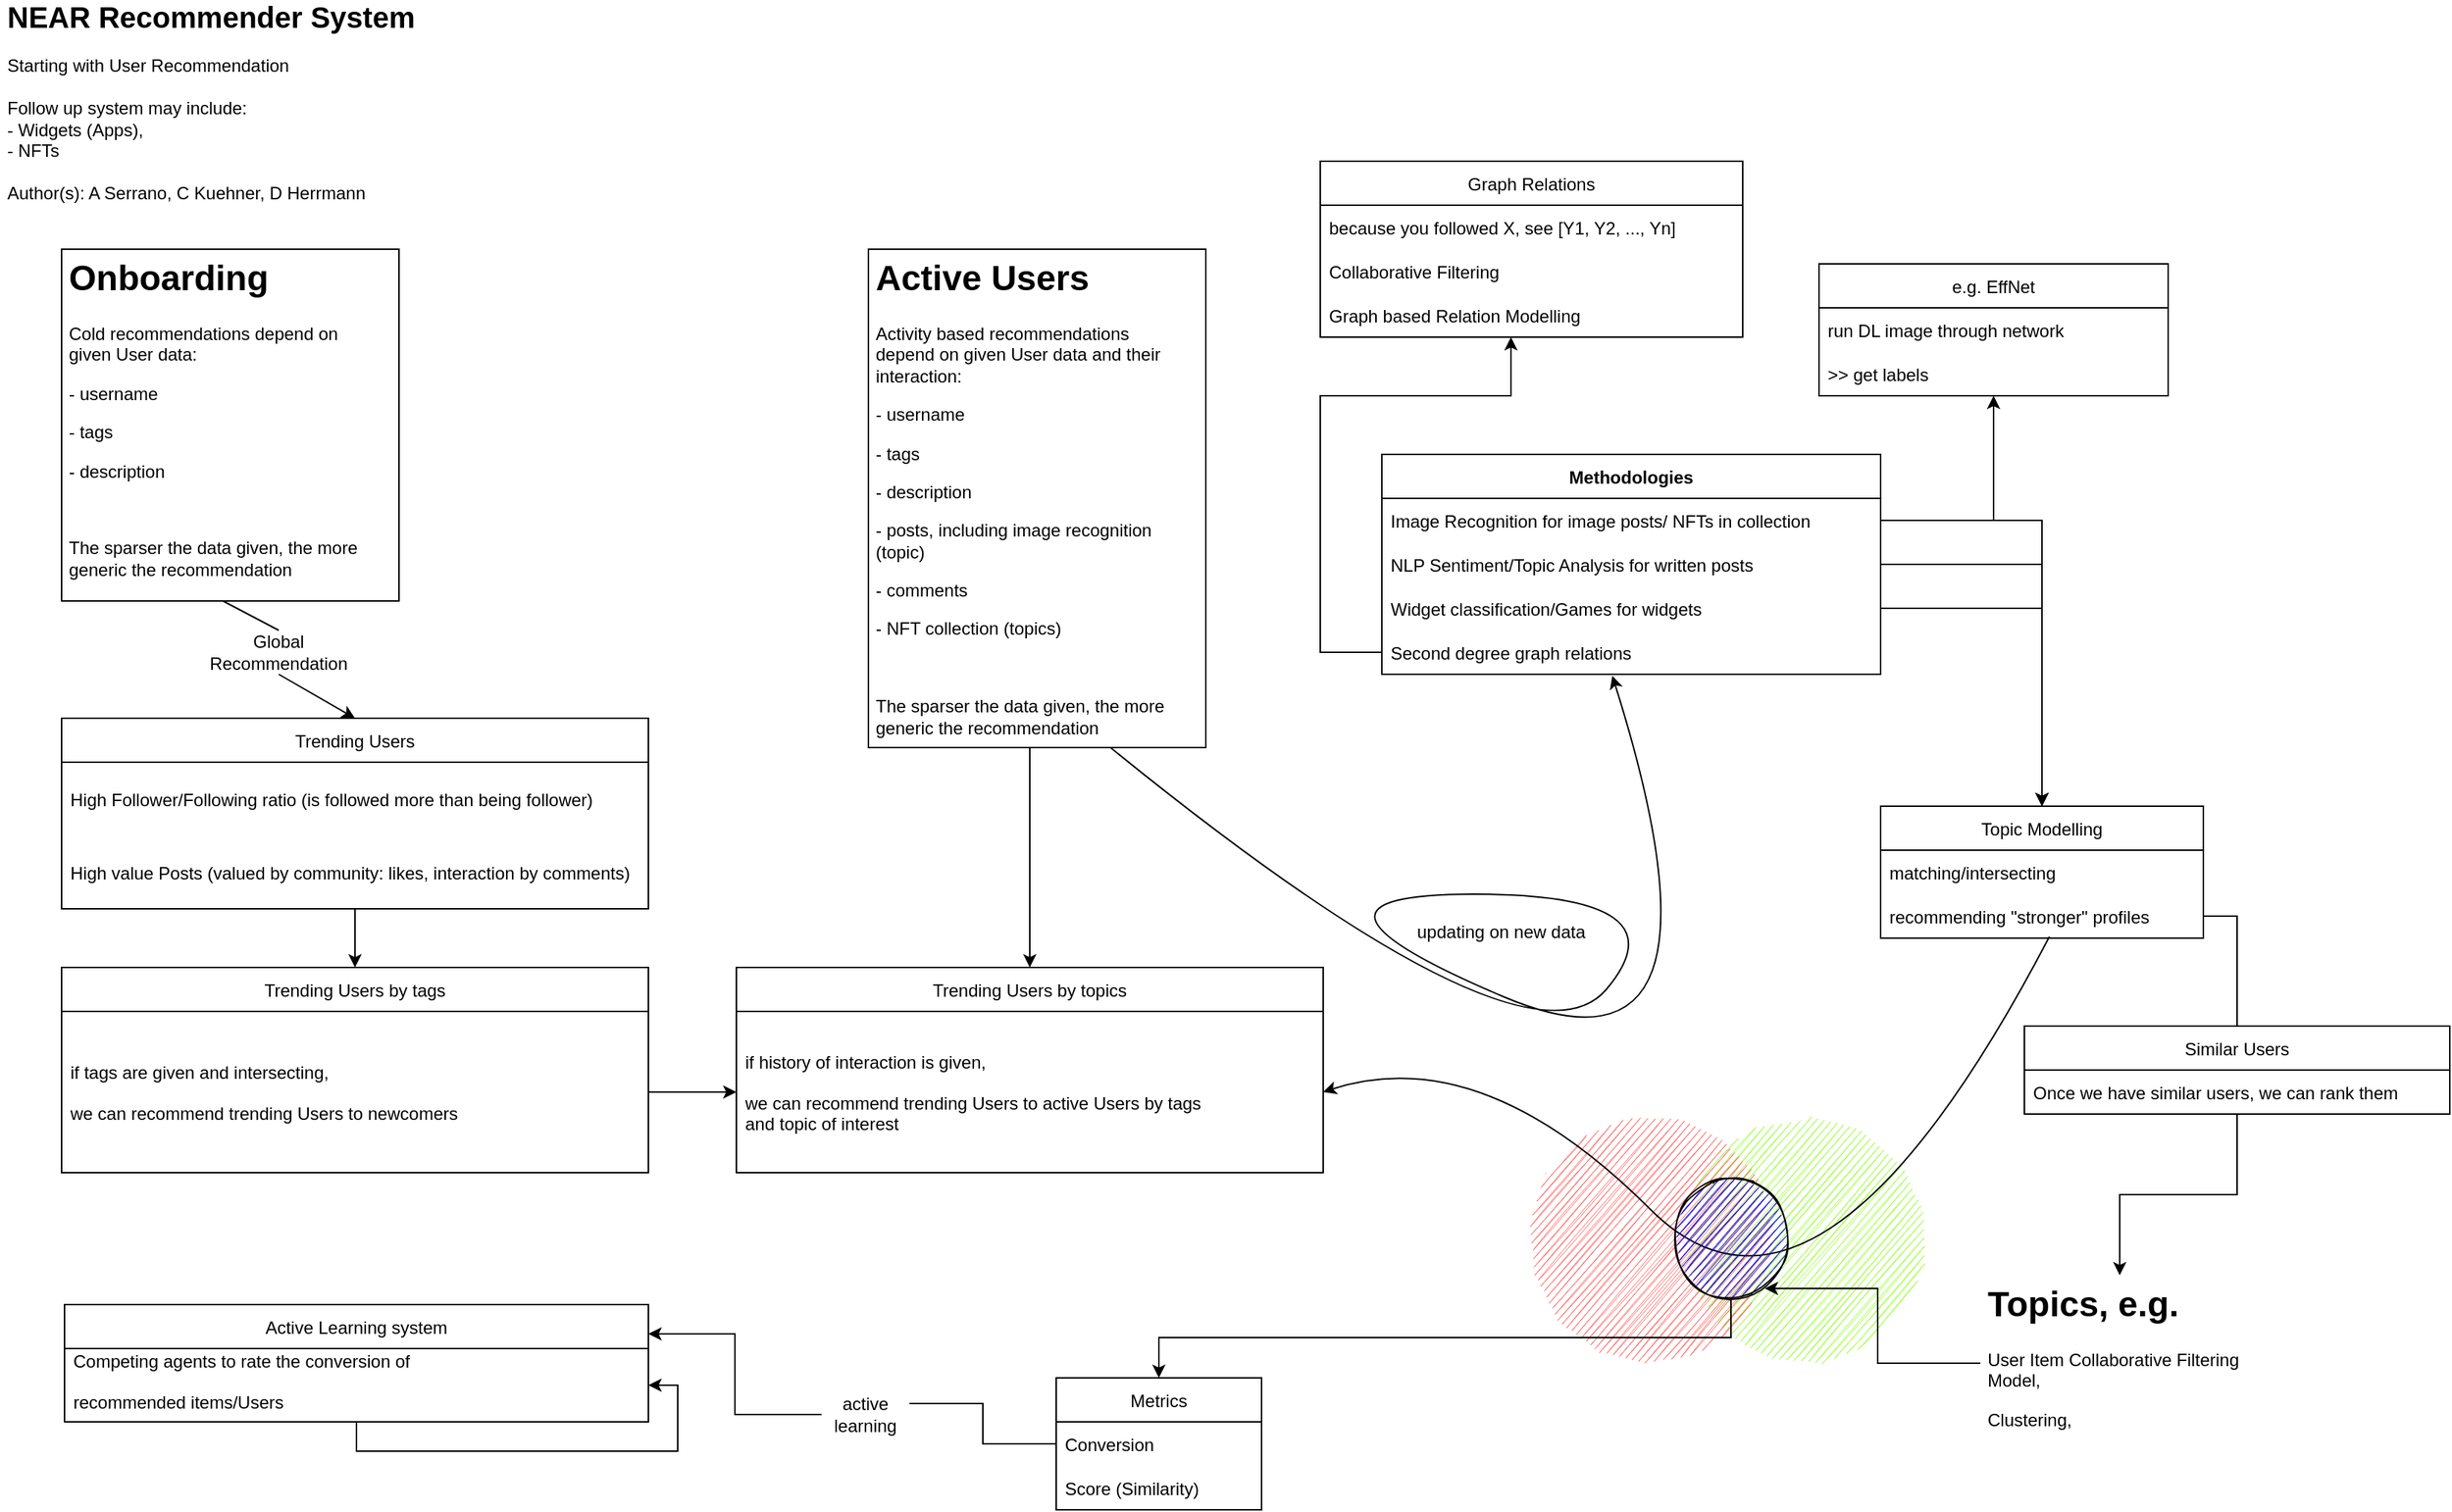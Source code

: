 <mxfile version="18.1.1" type="github">
  <diagram id="LrehfFlCL_miOeviWvcQ" name="Page-1">
    <mxGraphModel dx="1666" dy="820" grid="1" gridSize="10" guides="1" tooltips="1" connect="1" arrows="1" fold="1" page="1" pageScale="1" pageWidth="1654" pageHeight="1169" math="0" shadow="0">
      <root>
        <mxCell id="0" />
        <mxCell id="1" parent="0" />
        <mxCell id="5jSKp_TQGfXwlnwANQmT-19" style="edgeStyle=orthogonalEdgeStyle;rounded=0;orthogonalLoop=1;jettySize=auto;html=1;fontSize=12;" edge="1" parent="1" source="5jSKp_TQGfXwlnwANQmT-6" target="5jSKp_TQGfXwlnwANQmT-20">
          <mxGeometry relative="1" as="geometry">
            <mxPoint x="302" y="690" as="targetPoint" />
          </mxGeometry>
        </mxCell>
        <mxCell id="5jSKp_TQGfXwlnwANQmT-6" value="Trending Users" style="swimlane;fontStyle=0;childLayout=stackLayout;horizontal=1;startSize=30;horizontalStack=0;resizeParent=1;resizeParentMax=0;resizeLast=0;collapsible=1;marginBottom=0;fontSize=12;" vertex="1" parent="1">
          <mxGeometry x="102" y="520" width="400" height="130" as="geometry" />
        </mxCell>
        <mxCell id="5jSKp_TQGfXwlnwANQmT-7" value="High Follower/Following ratio (is followed more than being follower)" style="text;strokeColor=none;fillColor=none;align=left;verticalAlign=middle;spacingLeft=4;spacingRight=4;overflow=hidden;points=[[0,0.5],[1,0.5]];portConstraint=eastwest;rotatable=0;fontSize=12;" vertex="1" parent="5jSKp_TQGfXwlnwANQmT-6">
          <mxGeometry y="30" width="400" height="50" as="geometry" />
        </mxCell>
        <mxCell id="5jSKp_TQGfXwlnwANQmT-8" value="High value Posts (valued by community: likes, interaction by comments)" style="text;strokeColor=none;fillColor=none;align=left;verticalAlign=middle;spacingLeft=4;spacingRight=4;overflow=hidden;points=[[0,0.5],[1,0.5]];portConstraint=eastwest;rotatable=0;fontSize=12;" vertex="1" parent="5jSKp_TQGfXwlnwANQmT-6">
          <mxGeometry y="80" width="400" height="50" as="geometry" />
        </mxCell>
        <mxCell id="5jSKp_TQGfXwlnwANQmT-10" value="&lt;div&gt;&lt;b&gt;&lt;font style=&quot;font-size: 20px;&quot;&gt;NEAR Recommender System&lt;br&gt;&lt;/font&gt;&lt;/b&gt;&lt;/div&gt;&lt;div&gt;&lt;br&gt;&lt;/div&gt;&lt;div&gt;Starting with User Recommendation&lt;/div&gt;&lt;div&gt;&lt;br&gt;&lt;/div&gt;&lt;div&gt;Follow up system may include:&lt;/div&gt;&lt;div&gt;- Widgets (Apps),&lt;/div&gt;&lt;div&gt;- NFTs&lt;/div&gt;&lt;div&gt;&lt;br&gt;&lt;/div&gt;&lt;div&gt;Author(s): A Serrano, C Kuehner, D Herrmann&lt;br&gt;&lt;/div&gt;" style="text;html=1;strokeColor=none;fillColor=none;spacing=5;spacingTop=-20;whiteSpace=wrap;overflow=hidden;rounded=0;fontSize=12;" vertex="1" parent="1">
          <mxGeometry x="60" y="40" width="300" height="140" as="geometry" />
        </mxCell>
        <mxCell id="5jSKp_TQGfXwlnwANQmT-12" value="" style="endArrow=classic;html=1;rounded=0;fontSize=12;entryX=0.5;entryY=0;entryDx=0;entryDy=0;exitX=0.5;exitY=1;exitDx=0;exitDy=0;startArrow=none;" edge="1" parent="1" source="5jSKp_TQGfXwlnwANQmT-91" target="5jSKp_TQGfXwlnwANQmT-6">
          <mxGeometry width="50" height="50" relative="1" as="geometry">
            <mxPoint x="402" y="420" as="sourcePoint" />
            <mxPoint x="452" y="370" as="targetPoint" />
          </mxGeometry>
        </mxCell>
        <mxCell id="5jSKp_TQGfXwlnwANQmT-20" value="Trending Users by tags" style="swimlane;fontStyle=0;childLayout=stackLayout;horizontal=1;startSize=30;horizontalStack=0;resizeParent=1;resizeParentMax=0;resizeLast=0;collapsible=1;marginBottom=0;fontSize=12;" vertex="1" parent="1">
          <mxGeometry x="102" y="690" width="400" height="140" as="geometry" />
        </mxCell>
        <mxCell id="5jSKp_TQGfXwlnwANQmT-21" value="if tags are given and intersecting, &#xa;&#xa;we can recommend trending Users to newcomers" style="text;strokeColor=none;fillColor=none;align=left;verticalAlign=middle;spacingLeft=4;spacingRight=4;overflow=hidden;points=[[0,0.5],[1,0.5]];portConstraint=eastwest;rotatable=0;fontSize=12;" vertex="1" parent="5jSKp_TQGfXwlnwANQmT-20">
          <mxGeometry y="30" width="400" height="110" as="geometry" />
        </mxCell>
        <mxCell id="5jSKp_TQGfXwlnwANQmT-26" value="Trending Users by topics" style="swimlane;fontStyle=0;childLayout=stackLayout;horizontal=1;startSize=30;horizontalStack=0;resizeParent=1;resizeParentMax=0;resizeLast=0;collapsible=1;marginBottom=0;fontSize=12;" vertex="1" parent="1">
          <mxGeometry x="562" y="690" width="400" height="140" as="geometry" />
        </mxCell>
        <mxCell id="5jSKp_TQGfXwlnwANQmT-27" value="if history of interaction is given, &#xa;&#xa;we can recommend trending Users to active Users by tags&#xa;and topic of interest" style="text;strokeColor=none;fillColor=none;align=left;verticalAlign=middle;spacingLeft=4;spacingRight=4;overflow=hidden;points=[[0,0.5],[1,0.5]];portConstraint=eastwest;rotatable=0;fontSize=12;" vertex="1" parent="5jSKp_TQGfXwlnwANQmT-26">
          <mxGeometry y="30" width="400" height="110" as="geometry" />
        </mxCell>
        <mxCell id="5jSKp_TQGfXwlnwANQmT-29" style="edgeStyle=orthogonalEdgeStyle;rounded=0;orthogonalLoop=1;jettySize=auto;html=1;fontSize=12;" edge="1" parent="1" source="5jSKp_TQGfXwlnwANQmT-21" target="5jSKp_TQGfXwlnwANQmT-27">
          <mxGeometry relative="1" as="geometry" />
        </mxCell>
        <mxCell id="5jSKp_TQGfXwlnwANQmT-31" style="edgeStyle=orthogonalEdgeStyle;rounded=0;orthogonalLoop=1;jettySize=auto;html=1;fontSize=12;" edge="1" parent="1" source="5jSKp_TQGfXwlnwANQmT-30" target="5jSKp_TQGfXwlnwANQmT-26">
          <mxGeometry relative="1" as="geometry" />
        </mxCell>
        <mxCell id="5jSKp_TQGfXwlnwANQmT-36" value="Metrics" style="swimlane;fontStyle=0;childLayout=stackLayout;horizontal=1;startSize=30;horizontalStack=0;resizeParent=1;resizeParentMax=0;resizeLast=0;collapsible=1;marginBottom=0;fontSize=12;" vertex="1" parent="1">
          <mxGeometry x="780" y="970" width="140" height="90" as="geometry" />
        </mxCell>
        <mxCell id="5jSKp_TQGfXwlnwANQmT-37" value="Conversion" style="text;strokeColor=none;fillColor=none;align=left;verticalAlign=middle;spacingLeft=4;spacingRight=4;overflow=hidden;points=[[0,0.5],[1,0.5]];portConstraint=eastwest;rotatable=0;fontSize=12;" vertex="1" parent="5jSKp_TQGfXwlnwANQmT-36">
          <mxGeometry y="30" width="140" height="30" as="geometry" />
        </mxCell>
        <mxCell id="5jSKp_TQGfXwlnwANQmT-45" value="Score (Similarity)" style="text;strokeColor=none;fillColor=none;align=left;verticalAlign=middle;spacingLeft=4;spacingRight=4;overflow=hidden;points=[[0,0.5],[1,0.5]];portConstraint=eastwest;rotatable=0;fontSize=12;" vertex="1" parent="5jSKp_TQGfXwlnwANQmT-36">
          <mxGeometry y="60" width="140" height="30" as="geometry" />
        </mxCell>
        <mxCell id="5jSKp_TQGfXwlnwANQmT-41" value="Active Learning system" style="swimlane;fontStyle=0;childLayout=stackLayout;horizontal=1;startSize=30;horizontalStack=0;resizeParent=1;resizeParentMax=0;resizeLast=0;collapsible=1;marginBottom=0;fontSize=12;shadow=0;sketch=0;swimlaneLine=1;glass=0;" vertex="1" parent="1">
          <mxGeometry x="104" y="920" width="398" height="80" as="geometry" />
        </mxCell>
        <mxCell id="5jSKp_TQGfXwlnwANQmT-42" value="Competing agents to rate the conversion of &#xa;&#xa;recommended items/Users&#xa;" style="text;strokeColor=none;fillColor=none;align=left;verticalAlign=middle;spacingLeft=4;spacingRight=4;overflow=hidden;points=[[0,0.5],[1,0.5]];portConstraint=eastwest;rotatable=0;fontSize=12;" vertex="1" parent="5jSKp_TQGfXwlnwANQmT-41">
          <mxGeometry y="30" width="398" height="50" as="geometry" />
        </mxCell>
        <mxCell id="5jSKp_TQGfXwlnwANQmT-75" style="edgeStyle=orthogonalEdgeStyle;rounded=0;orthogonalLoop=1;jettySize=auto;html=1;fontSize=12;" edge="1" parent="5jSKp_TQGfXwlnwANQmT-41" source="5jSKp_TQGfXwlnwANQmT-41" target="5jSKp_TQGfXwlnwANQmT-42">
          <mxGeometry relative="1" as="geometry" />
        </mxCell>
        <mxCell id="5jSKp_TQGfXwlnwANQmT-49" value="Methodologies" style="swimlane;fontStyle=1;childLayout=stackLayout;horizontal=1;startSize=30;horizontalStack=0;resizeParent=1;resizeParentMax=0;resizeLast=0;collapsible=1;marginBottom=0;fontSize=12;" vertex="1" parent="1">
          <mxGeometry x="1002" y="340" width="340" height="150" as="geometry" />
        </mxCell>
        <mxCell id="5jSKp_TQGfXwlnwANQmT-50" value="Image Recognition for image posts/ NFTs in collection" style="text;strokeColor=none;fillColor=none;align=left;verticalAlign=middle;spacingLeft=4;spacingRight=4;overflow=hidden;points=[[0,0.5],[1,0.5]];portConstraint=eastwest;rotatable=0;fontSize=12;" vertex="1" parent="5jSKp_TQGfXwlnwANQmT-49">
          <mxGeometry y="30" width="340" height="30" as="geometry" />
        </mxCell>
        <mxCell id="5jSKp_TQGfXwlnwANQmT-51" value="NLP Sentiment/Topic Analysis for written posts" style="text;strokeColor=none;fillColor=none;align=left;verticalAlign=middle;spacingLeft=4;spacingRight=4;overflow=hidden;points=[[0,0.5],[1,0.5]];portConstraint=eastwest;rotatable=0;fontSize=12;" vertex="1" parent="5jSKp_TQGfXwlnwANQmT-49">
          <mxGeometry y="60" width="340" height="30" as="geometry" />
        </mxCell>
        <mxCell id="5jSKp_TQGfXwlnwANQmT-52" value="Widget classification/Games for widgets" style="text;strokeColor=none;fillColor=none;align=left;verticalAlign=middle;spacingLeft=4;spacingRight=4;overflow=hidden;points=[[0,0.5],[1,0.5]];portConstraint=eastwest;rotatable=0;fontSize=12;" vertex="1" parent="5jSKp_TQGfXwlnwANQmT-49">
          <mxGeometry y="90" width="340" height="30" as="geometry" />
        </mxCell>
        <mxCell id="5jSKp_TQGfXwlnwANQmT-79" value="Second degree graph relations" style="text;strokeColor=none;fillColor=none;align=left;verticalAlign=middle;spacingLeft=4;spacingRight=4;overflow=hidden;points=[[0,0.5],[1,0.5]];portConstraint=eastwest;rotatable=0;fontSize=12;" vertex="1" parent="5jSKp_TQGfXwlnwANQmT-49">
          <mxGeometry y="120" width="340" height="30" as="geometry" />
        </mxCell>
        <mxCell id="5jSKp_TQGfXwlnwANQmT-54" value="Topic Modelling" style="swimlane;fontStyle=0;childLayout=stackLayout;horizontal=1;startSize=30;horizontalStack=0;resizeParent=1;resizeParentMax=0;resizeLast=0;collapsible=1;marginBottom=0;fontSize=12;" vertex="1" parent="1">
          <mxGeometry x="1342" y="580" width="220" height="90" as="geometry" />
        </mxCell>
        <mxCell id="5jSKp_TQGfXwlnwANQmT-55" value="matching/intersecting" style="text;strokeColor=none;fillColor=none;align=left;verticalAlign=middle;spacingLeft=4;spacingRight=4;overflow=hidden;points=[[0,0.5],[1,0.5]];portConstraint=eastwest;rotatable=0;fontSize=12;" vertex="1" parent="5jSKp_TQGfXwlnwANQmT-54">
          <mxGeometry y="30" width="220" height="30" as="geometry" />
        </mxCell>
        <mxCell id="5jSKp_TQGfXwlnwANQmT-56" value="recommending &quot;stronger&quot; profiles" style="text;strokeColor=none;fillColor=none;align=left;verticalAlign=middle;spacingLeft=4;spacingRight=4;overflow=hidden;points=[[0,0.5],[1,0.5]];portConstraint=eastwest;rotatable=0;fontSize=12;" vertex="1" parent="5jSKp_TQGfXwlnwANQmT-54">
          <mxGeometry y="60" width="220" height="30" as="geometry" />
        </mxCell>
        <mxCell id="5jSKp_TQGfXwlnwANQmT-59" style="edgeStyle=orthogonalEdgeStyle;rounded=0;orthogonalLoop=1;jettySize=auto;html=1;fontSize=12;" edge="1" parent="1" source="5jSKp_TQGfXwlnwANQmT-50" target="5jSKp_TQGfXwlnwANQmT-54">
          <mxGeometry relative="1" as="geometry" />
        </mxCell>
        <mxCell id="5jSKp_TQGfXwlnwANQmT-60" style="edgeStyle=orthogonalEdgeStyle;rounded=0;orthogonalLoop=1;jettySize=auto;html=1;entryX=0.5;entryY=0;entryDx=0;entryDy=0;fontSize=12;" edge="1" parent="1" source="5jSKp_TQGfXwlnwANQmT-51" target="5jSKp_TQGfXwlnwANQmT-54">
          <mxGeometry relative="1" as="geometry" />
        </mxCell>
        <mxCell id="5jSKp_TQGfXwlnwANQmT-61" style="edgeStyle=orthogonalEdgeStyle;rounded=0;orthogonalLoop=1;jettySize=auto;html=1;entryX=0.5;entryY=0;entryDx=0;entryDy=0;fontSize=12;" edge="1" parent="1" source="5jSKp_TQGfXwlnwANQmT-52" target="5jSKp_TQGfXwlnwANQmT-54">
          <mxGeometry relative="1" as="geometry" />
        </mxCell>
        <mxCell id="5jSKp_TQGfXwlnwANQmT-63" value="" style="ellipse;whiteSpace=wrap;html=1;aspect=fixed;fontSize=12;fillColor=#99FF33;strokeColor=none;sketch=1;" vertex="1" parent="1">
          <mxGeometry x="1204.617" y="790" width="170" height="170" as="geometry" />
        </mxCell>
        <mxCell id="5jSKp_TQGfXwlnwANQmT-64" value="" style="ellipse;whiteSpace=wrap;html=1;aspect=fixed;fontSize=12;fillColor=#FF6666;strokeColor=none;sketch=1;" vertex="1" parent="1">
          <mxGeometry x="1100" y="790" width="170" height="170" as="geometry" />
        </mxCell>
        <mxCell id="5jSKp_TQGfXwlnwANQmT-57" value="updating on new data" style="text;strokeColor=none;fillColor=none;align=left;verticalAlign=middle;spacingLeft=4;spacingRight=4;overflow=hidden;points=[[0,0.5],[1,0.5]];portConstraint=eastwest;rotatable=0;fontSize=12;" vertex="1" parent="1">
          <mxGeometry x="1020" y="650" width="220" height="30" as="geometry" />
        </mxCell>
        <mxCell id="5jSKp_TQGfXwlnwANQmT-70" value="" style="curved=1;endArrow=classic;html=1;rounded=0;fontSize=12;exitX=0.75;exitY=1;exitDx=0;exitDy=0;entryX=0.462;entryY=1.033;entryDx=0;entryDy=0;entryPerimeter=0;" edge="1" parent="1" source="5jSKp_TQGfXwlnwANQmT-30" target="5jSKp_TQGfXwlnwANQmT-79">
          <mxGeometry width="50" height="50" relative="1" as="geometry">
            <mxPoint x="1070" y="790" as="sourcePoint" />
            <mxPoint x="1165.88" y="522.01" as="targetPoint" />
            <Array as="points">
              <mxPoint x="1100" y="770" />
              <mxPoint x="1210" y="640" />
              <mxPoint x="920" y="640" />
              <mxPoint x="1250" y="780" />
            </Array>
          </mxGeometry>
        </mxCell>
        <mxCell id="5jSKp_TQGfXwlnwANQmT-71" value="" style="curved=1;endArrow=classic;html=1;rounded=0;fontSize=12;exitX=0.523;exitY=0.967;exitDx=0;exitDy=0;exitPerimeter=0;entryX=1;entryY=0.5;entryDx=0;entryDy=0;" edge="1" parent="1" source="5jSKp_TQGfXwlnwANQmT-56" target="5jSKp_TQGfXwlnwANQmT-27">
          <mxGeometry width="50" height="50" relative="1" as="geometry">
            <mxPoint x="1070" y="790" as="sourcePoint" />
            <mxPoint x="1120" y="740" as="targetPoint" />
            <Array as="points">
              <mxPoint x="1300" y="970" />
              <mxPoint x="1070" y="740" />
            </Array>
          </mxGeometry>
        </mxCell>
        <mxCell id="5jSKp_TQGfXwlnwANQmT-76" style="edgeStyle=orthogonalEdgeStyle;rounded=0;orthogonalLoop=1;jettySize=auto;html=1;exitX=0.5;exitY=1;exitDx=0;exitDy=0;fontSize=12;" edge="1" parent="1" source="5jSKp_TQGfXwlnwANQmT-72" target="5jSKp_TQGfXwlnwANQmT-36">
          <mxGeometry relative="1" as="geometry" />
        </mxCell>
        <mxCell id="5jSKp_TQGfXwlnwANQmT-72" value="" style="ellipse;whiteSpace=wrap;html=1;aspect=fixed;sketch=1;fontSize=12;fillColor=#0000FF;" vertex="1" parent="1">
          <mxGeometry x="1200" y="835" width="80" height="80" as="geometry" />
        </mxCell>
        <mxCell id="5jSKp_TQGfXwlnwANQmT-74" style="edgeStyle=orthogonalEdgeStyle;rounded=0;orthogonalLoop=1;jettySize=auto;html=1;exitX=0;exitY=0.5;exitDx=0;exitDy=0;entryX=1;entryY=0.25;entryDx=0;entryDy=0;fontSize=12;startArrow=none;" edge="1" parent="1" source="5jSKp_TQGfXwlnwANQmT-89" target="5jSKp_TQGfXwlnwANQmT-41">
          <mxGeometry relative="1" as="geometry" />
        </mxCell>
        <mxCell id="5jSKp_TQGfXwlnwANQmT-80" style="edgeStyle=orthogonalEdgeStyle;rounded=0;orthogonalLoop=1;jettySize=auto;html=1;fontSize=12;" edge="1" parent="1" source="5jSKp_TQGfXwlnwANQmT-79" target="5jSKp_TQGfXwlnwANQmT-81">
          <mxGeometry relative="1" as="geometry">
            <mxPoint x="980" y="150" as="targetPoint" />
            <Array as="points">
              <mxPoint x="960" y="475" />
              <mxPoint x="960" y="300" />
              <mxPoint x="1090" y="300" />
            </Array>
          </mxGeometry>
        </mxCell>
        <mxCell id="5jSKp_TQGfXwlnwANQmT-81" value="Graph Relations" style="swimlane;fontStyle=0;childLayout=stackLayout;horizontal=1;startSize=30;horizontalStack=0;resizeParent=1;resizeParentMax=0;resizeLast=0;collapsible=1;marginBottom=0;shadow=0;glass=0;sketch=0;fontSize=12;fillColor=none;" vertex="1" parent="1">
          <mxGeometry x="960" y="140" width="288" height="120" as="geometry" />
        </mxCell>
        <mxCell id="5jSKp_TQGfXwlnwANQmT-82" value="because you followed X, see [Y1, Y2, ..., Yn]" style="text;strokeColor=none;fillColor=none;align=left;verticalAlign=middle;spacingLeft=4;spacingRight=4;overflow=hidden;points=[[0,0.5],[1,0.5]];portConstraint=eastwest;rotatable=0;shadow=0;glass=0;sketch=0;fontSize=12;" vertex="1" parent="5jSKp_TQGfXwlnwANQmT-81">
          <mxGeometry y="30" width="288" height="30" as="geometry" />
        </mxCell>
        <mxCell id="5jSKp_TQGfXwlnwANQmT-83" value="Collaborative Filtering" style="text;strokeColor=none;fillColor=none;align=left;verticalAlign=middle;spacingLeft=4;spacingRight=4;overflow=hidden;points=[[0,0.5],[1,0.5]];portConstraint=eastwest;rotatable=0;shadow=0;glass=0;sketch=0;fontSize=12;" vertex="1" parent="5jSKp_TQGfXwlnwANQmT-81">
          <mxGeometry y="60" width="288" height="30" as="geometry" />
        </mxCell>
        <mxCell id="5jSKp_TQGfXwlnwANQmT-84" value="Graph based Relation Modelling" style="text;strokeColor=none;fillColor=none;align=left;verticalAlign=middle;spacingLeft=4;spacingRight=4;overflow=hidden;points=[[0,0.5],[1,0.5]];portConstraint=eastwest;rotatable=0;shadow=0;glass=0;sketch=0;fontSize=12;" vertex="1" parent="5jSKp_TQGfXwlnwANQmT-81">
          <mxGeometry y="90" width="288" height="30" as="geometry" />
        </mxCell>
        <mxCell id="5jSKp_TQGfXwlnwANQmT-87" value="" style="group" vertex="1" connectable="0" parent="1">
          <mxGeometry x="652" y="200" width="230" height="340" as="geometry" />
        </mxCell>
        <mxCell id="5jSKp_TQGfXwlnwANQmT-34" value="" style="rounded=0;whiteSpace=wrap;html=1;fontSize=12;" vertex="1" parent="5jSKp_TQGfXwlnwANQmT-87">
          <mxGeometry width="230" height="340" as="geometry" />
        </mxCell>
        <mxCell id="5jSKp_TQGfXwlnwANQmT-30" value="&lt;h1&gt;Active Users&lt;br&gt;&lt;/h1&gt;&lt;p&gt;Activity based recommendations depend on given User data and their interaction:&lt;/p&gt;&lt;p&gt;- username &lt;br&gt;&lt;/p&gt;&lt;p&gt;- tags&lt;/p&gt;&lt;p&gt;- description&lt;/p&gt;&lt;p&gt;- posts, including image recognition (topic)&lt;br&gt;&lt;/p&gt;&lt;p&gt;- comments&lt;/p&gt;&lt;p&gt;- NFT collection (topics)&lt;/p&gt;&lt;p&gt;&lt;br&gt;&lt;/p&gt;The sparser the data given, the more generic the recommendation" style="text;html=1;strokeColor=none;fillColor=none;spacing=5;spacingTop=-20;whiteSpace=wrap;overflow=hidden;rounded=0;fontSize=12;" vertex="1" parent="5jSKp_TQGfXwlnwANQmT-87">
          <mxGeometry width="220" height="340" as="geometry" />
        </mxCell>
        <mxCell id="5jSKp_TQGfXwlnwANQmT-88" value="" style="group" vertex="1" connectable="0" parent="1">
          <mxGeometry x="102" y="200" width="230" height="240" as="geometry" />
        </mxCell>
        <mxCell id="5jSKp_TQGfXwlnwANQmT-35" value="" style="rounded=0;whiteSpace=wrap;html=1;fontSize=12;" vertex="1" parent="5jSKp_TQGfXwlnwANQmT-88">
          <mxGeometry width="230" height="240" as="geometry" />
        </mxCell>
        <mxCell id="5jSKp_TQGfXwlnwANQmT-11" value="&lt;h1&gt;Onboarding&lt;/h1&gt;&lt;p&gt;Cold recommendations depend on given User data:&lt;/p&gt;&lt;p&gt;- username &lt;br&gt;&lt;/p&gt;&lt;p&gt;- tags&lt;/p&gt;&lt;p&gt;- description&lt;/p&gt;&lt;p&gt;&lt;br&gt;&lt;/p&gt;The sparser the data given, the more generic the recommendation" style="text;html=1;strokeColor=none;fillColor=none;spacing=5;spacingTop=-20;whiteSpace=wrap;overflow=hidden;rounded=0;fontSize=12;" vertex="1" parent="5jSKp_TQGfXwlnwANQmT-88">
          <mxGeometry width="220" height="240" as="geometry" />
        </mxCell>
        <mxCell id="5jSKp_TQGfXwlnwANQmT-89" value="active learning" style="text;html=1;strokeColor=none;fillColor=none;align=center;verticalAlign=middle;whiteSpace=wrap;rounded=0;shadow=0;glass=0;sketch=0;fontSize=12;" vertex="1" parent="1">
          <mxGeometry x="620" y="980" width="60" height="30" as="geometry" />
        </mxCell>
        <mxCell id="5jSKp_TQGfXwlnwANQmT-90" value="" style="edgeStyle=orthogonalEdgeStyle;rounded=0;orthogonalLoop=1;jettySize=auto;html=1;exitX=0;exitY=0.5;exitDx=0;exitDy=0;entryX=1;entryY=0.25;entryDx=0;entryDy=0;fontSize=12;endArrow=none;" edge="1" parent="1" source="5jSKp_TQGfXwlnwANQmT-37" target="5jSKp_TQGfXwlnwANQmT-89">
          <mxGeometry relative="1" as="geometry">
            <mxPoint x="780" y="1015" as="sourcePoint" />
            <mxPoint x="502" y="940" as="targetPoint" />
          </mxGeometry>
        </mxCell>
        <mxCell id="5jSKp_TQGfXwlnwANQmT-91" value="Global Recommendation" style="text;html=1;strokeColor=none;fillColor=none;align=center;verticalAlign=middle;whiteSpace=wrap;rounded=0;shadow=0;glass=0;sketch=0;fontSize=12;" vertex="1" parent="1">
          <mxGeometry x="220" y="460" width="60" height="30" as="geometry" />
        </mxCell>
        <mxCell id="5jSKp_TQGfXwlnwANQmT-92" value="" style="endArrow=none;html=1;rounded=0;fontSize=12;entryX=0.5;entryY=0;entryDx=0;entryDy=0;exitX=0.5;exitY=1;exitDx=0;exitDy=0;" edge="1" parent="1" source="5jSKp_TQGfXwlnwANQmT-11" target="5jSKp_TQGfXwlnwANQmT-91">
          <mxGeometry width="50" height="50" relative="1" as="geometry">
            <mxPoint x="212" y="440" as="sourcePoint" />
            <mxPoint x="302" y="520" as="targetPoint" />
          </mxGeometry>
        </mxCell>
        <mxCell id="5jSKp_TQGfXwlnwANQmT-93" style="edgeStyle=orthogonalEdgeStyle;rounded=0;orthogonalLoop=1;jettySize=auto;html=1;fontSize=12;" edge="1" parent="1" source="5jSKp_TQGfXwlnwANQmT-50" target="5jSKp_TQGfXwlnwANQmT-94">
          <mxGeometry relative="1" as="geometry">
            <mxPoint x="1390" y="290" as="targetPoint" />
          </mxGeometry>
        </mxCell>
        <mxCell id="5jSKp_TQGfXwlnwANQmT-94" value="e.g. EffNet" style="swimlane;fontStyle=0;childLayout=stackLayout;horizontal=1;startSize=30;horizontalStack=0;resizeParent=1;resizeParentMax=0;resizeLast=0;collapsible=1;marginBottom=0;shadow=0;glass=0;sketch=0;fontSize=12;fillColor=none;" vertex="1" parent="1">
          <mxGeometry x="1300" y="210" width="238" height="90" as="geometry" />
        </mxCell>
        <mxCell id="5jSKp_TQGfXwlnwANQmT-95" value="run DL image through network" style="text;strokeColor=none;fillColor=none;align=left;verticalAlign=middle;spacingLeft=4;spacingRight=4;overflow=hidden;points=[[0,0.5],[1,0.5]];portConstraint=eastwest;rotatable=0;shadow=0;glass=0;sketch=0;fontSize=12;" vertex="1" parent="5jSKp_TQGfXwlnwANQmT-94">
          <mxGeometry y="30" width="238" height="30" as="geometry" />
        </mxCell>
        <mxCell id="5jSKp_TQGfXwlnwANQmT-96" value="&gt;&gt; get labels" style="text;strokeColor=none;fillColor=none;align=left;verticalAlign=middle;spacingLeft=4;spacingRight=4;overflow=hidden;points=[[0,0.5],[1,0.5]];portConstraint=eastwest;rotatable=0;shadow=0;glass=0;sketch=0;fontSize=12;" vertex="1" parent="5jSKp_TQGfXwlnwANQmT-94">
          <mxGeometry y="60" width="238" height="30" as="geometry" />
        </mxCell>
        <mxCell id="5jSKp_TQGfXwlnwANQmT-105" style="edgeStyle=orthogonalEdgeStyle;rounded=0;orthogonalLoop=1;jettySize=auto;html=1;fontSize=12;entryX=0.959;entryY=0.7;entryDx=0;entryDy=0;entryPerimeter=0;" edge="1" parent="1" source="5jSKp_TQGfXwlnwANQmT-103" target="5jSKp_TQGfXwlnwANQmT-64">
          <mxGeometry relative="1" as="geometry">
            <mxPoint x="1330" y="980" as="targetPoint" />
          </mxGeometry>
        </mxCell>
        <mxCell id="5jSKp_TQGfXwlnwANQmT-103" value="&lt;h1&gt;Topics, e.g.&lt;br&gt;&lt;/h1&gt;&lt;p&gt;User Item Collaborative Filtering Model, &lt;br&gt;&lt;/p&gt;&lt;p&gt;Clustering,&lt;br&gt;&lt;/p&gt;" style="text;html=1;strokeColor=none;fillColor=none;spacing=5;spacingTop=-20;whiteSpace=wrap;overflow=hidden;rounded=0;shadow=0;glass=0;sketch=0;fontSize=12;" vertex="1" parent="1">
          <mxGeometry x="1410" y="900" width="190" height="120" as="geometry" />
        </mxCell>
        <mxCell id="5jSKp_TQGfXwlnwANQmT-104" style="edgeStyle=orthogonalEdgeStyle;rounded=0;orthogonalLoop=1;jettySize=auto;html=1;fontSize=12;startArrow=none;" edge="1" parent="1" source="5jSKp_TQGfXwlnwANQmT-106" target="5jSKp_TQGfXwlnwANQmT-103">
          <mxGeometry relative="1" as="geometry" />
        </mxCell>
        <mxCell id="5jSKp_TQGfXwlnwANQmT-106" value="Similar Users" style="swimlane;fontStyle=0;childLayout=stackLayout;horizontal=1;startSize=30;horizontalStack=0;resizeParent=1;resizeParentMax=0;resizeLast=0;collapsible=1;marginBottom=0;shadow=0;glass=0;sketch=0;fontSize=12;fillColor=none;" vertex="1" parent="1">
          <mxGeometry x="1440" y="730" width="290" height="60" as="geometry" />
        </mxCell>
        <mxCell id="5jSKp_TQGfXwlnwANQmT-107" value="Once we have similar users, we can rank them" style="text;strokeColor=none;fillColor=none;align=left;verticalAlign=middle;spacingLeft=4;spacingRight=4;overflow=hidden;points=[[0,0.5],[1,0.5]];portConstraint=eastwest;rotatable=0;shadow=0;glass=0;sketch=0;fontSize=12;" vertex="1" parent="5jSKp_TQGfXwlnwANQmT-106">
          <mxGeometry y="30" width="290" height="30" as="geometry" />
        </mxCell>
        <mxCell id="5jSKp_TQGfXwlnwANQmT-110" value="" style="edgeStyle=orthogonalEdgeStyle;rounded=0;orthogonalLoop=1;jettySize=auto;html=1;fontSize=12;endArrow=none;" edge="1" parent="1" source="5jSKp_TQGfXwlnwANQmT-56" target="5jSKp_TQGfXwlnwANQmT-106">
          <mxGeometry relative="1" as="geometry">
            <mxPoint x="1562" y="655" as="sourcePoint" />
            <mxPoint x="1505" y="900" as="targetPoint" />
          </mxGeometry>
        </mxCell>
      </root>
    </mxGraphModel>
  </diagram>
</mxfile>
